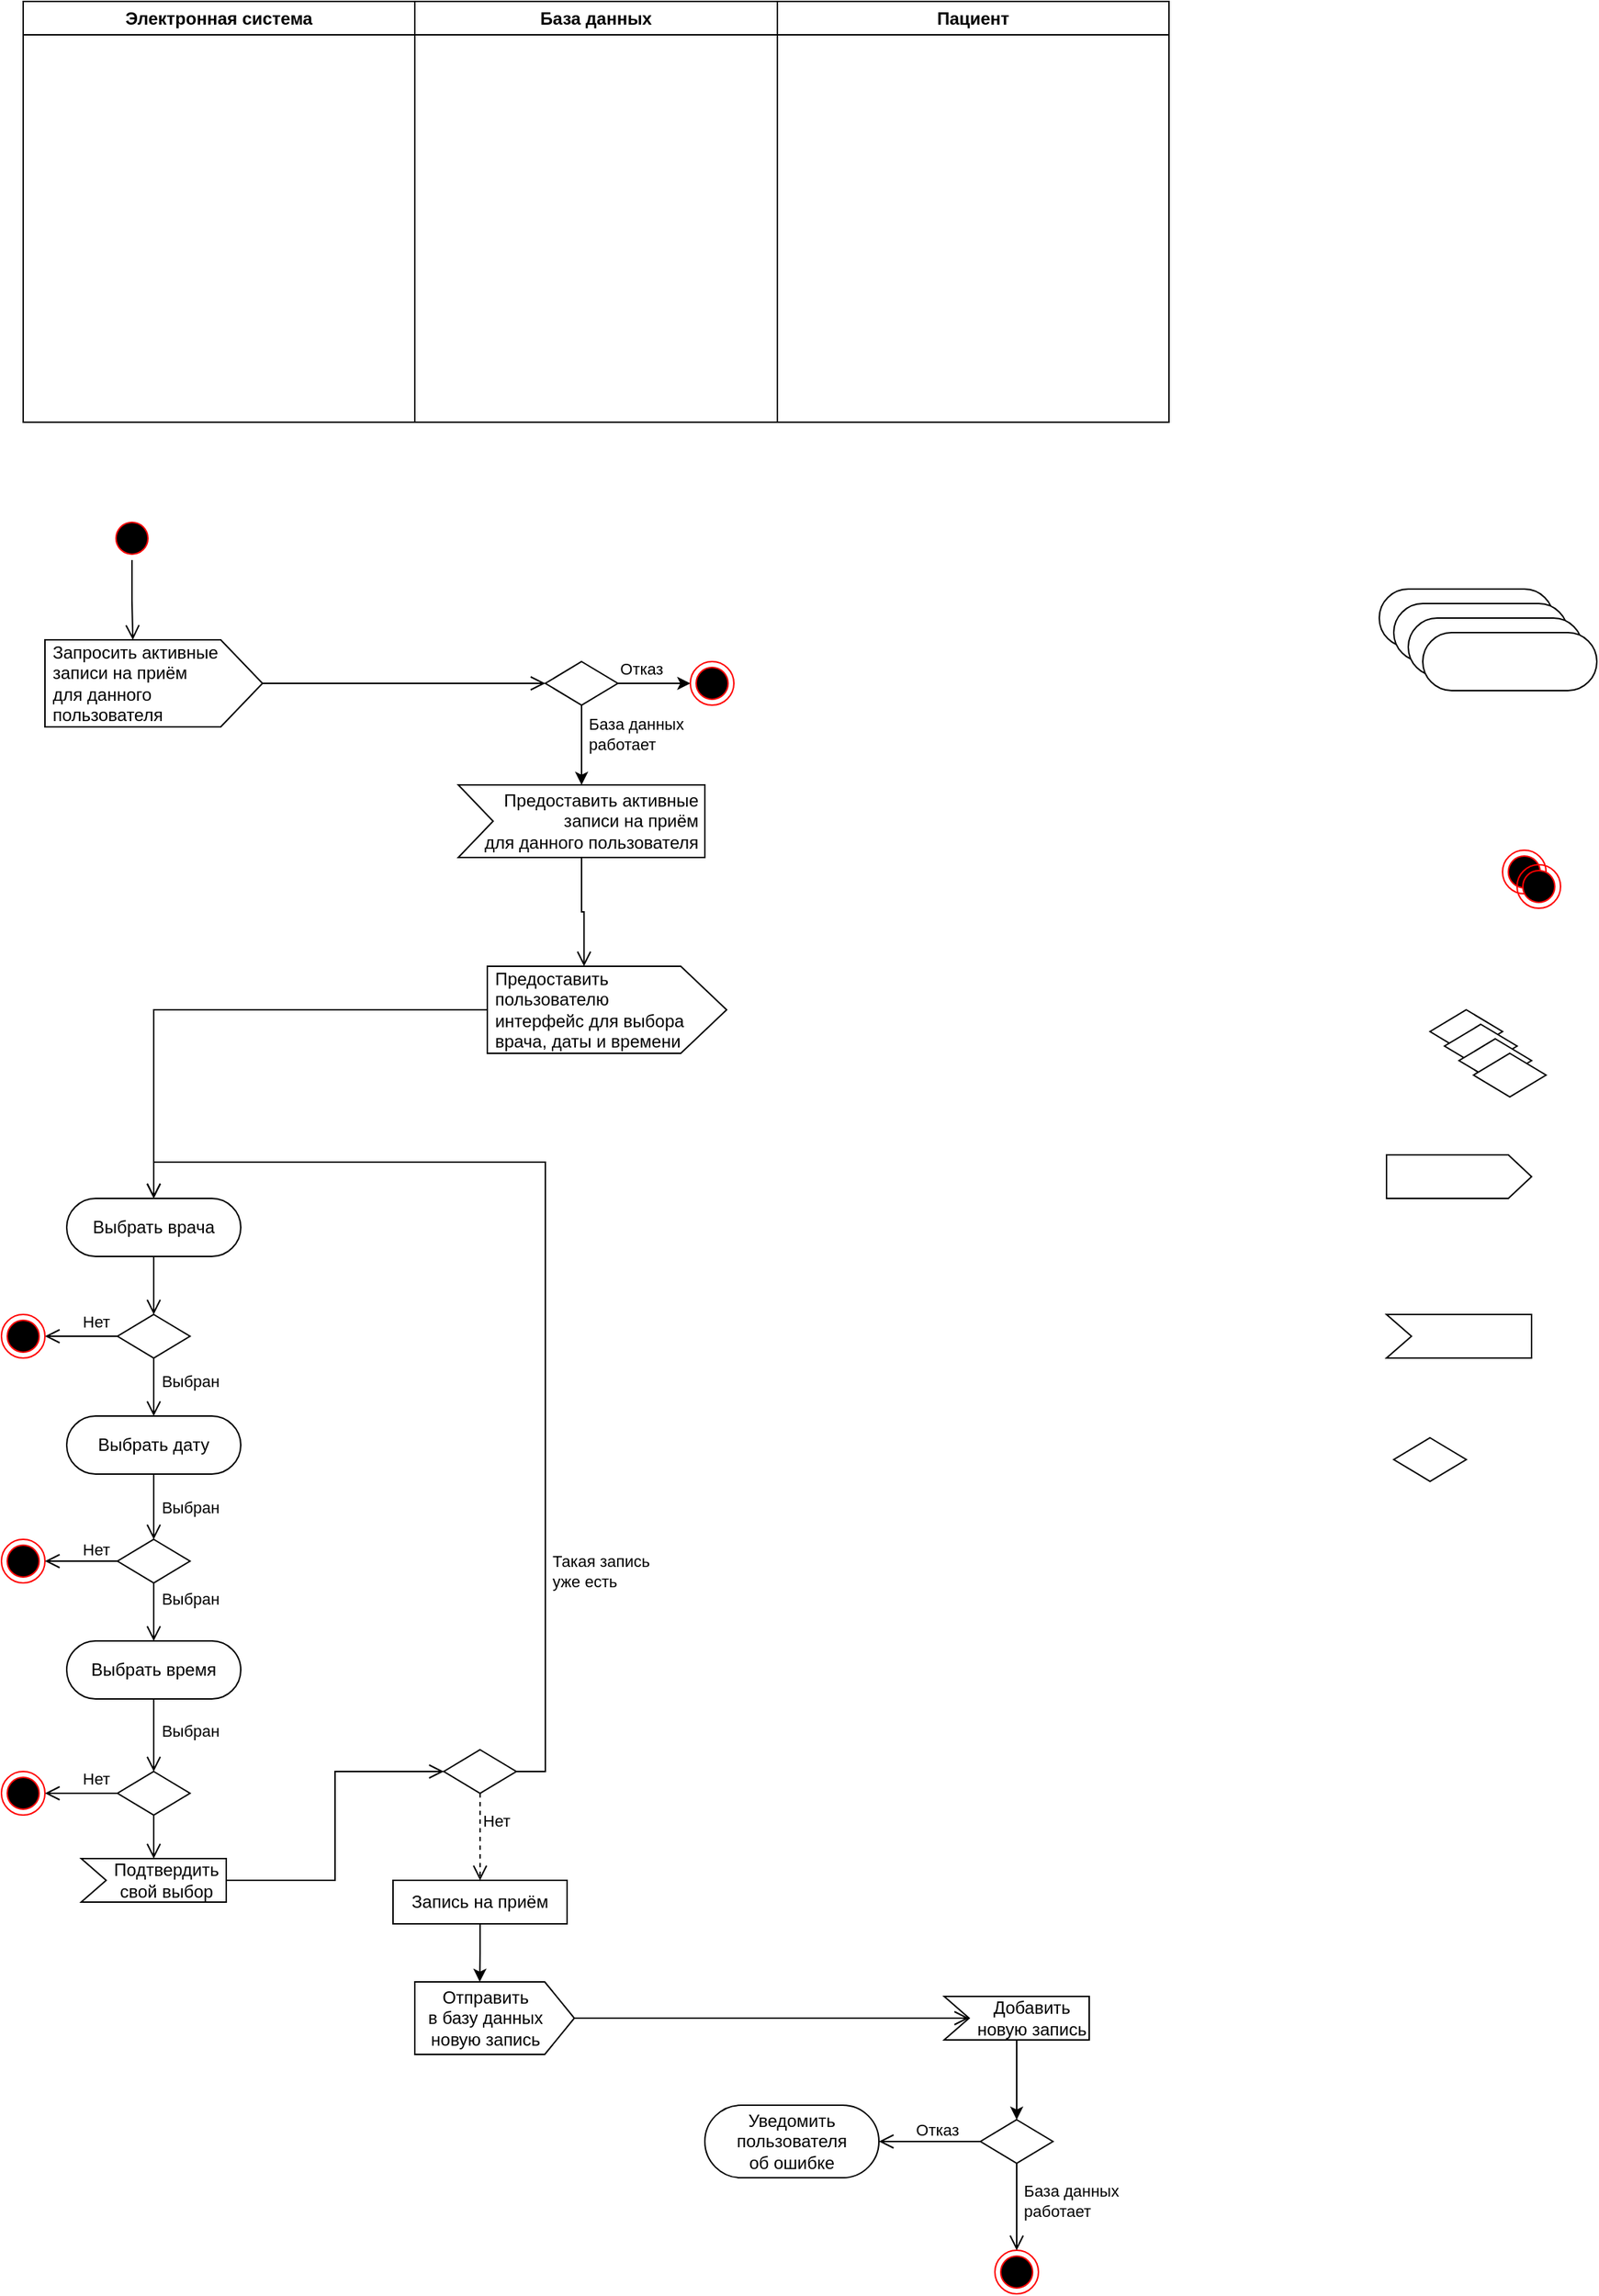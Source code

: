 <mxfile version="26.2.13">
  <diagram name="Страница — 1" id="-tc6Zpcz32htVxLumAgN">
    <mxGraphModel dx="1500" dy="1010" grid="1" gridSize="10" guides="1" tooltips="1" connect="1" arrows="1" fold="1" page="1" pageScale="1" pageWidth="827" pageHeight="1169" math="0" shadow="0">
      <root>
        <mxCell id="0" />
        <mxCell id="1" parent="0" />
        <mxCell id="M7IDQv3rWQjjXNekp93g-1" value="Пациент" style="swimlane;whiteSpace=wrap;html=1;" parent="1" vertex="1">
          <mxGeometry x="540" y="20" width="270" height="290" as="geometry" />
        </mxCell>
        <mxCell id="M7IDQv3rWQjjXNekp93g-2" value="Электронная система" style="swimlane;whiteSpace=wrap;html=1;" parent="1" vertex="1">
          <mxGeometry x="20" y="20" width="270" height="290" as="geometry" />
        </mxCell>
        <mxCell id="M7IDQv3rWQjjXNekp93g-5" value="" style="ellipse;html=1;shape=endState;fillColor=#000000;strokeColor=#ff0000;" parent="1" vertex="1">
          <mxGeometry x="1040" y="605" width="30" height="30" as="geometry" />
        </mxCell>
        <mxCell id="M7IDQv3rWQjjXNekp93g-6" value="" style="ellipse;html=1;shape=startState;fillColor=#000000;strokeColor=#ff0000;" parent="1" vertex="1">
          <mxGeometry x="80" y="375" width="30" height="30" as="geometry" />
        </mxCell>
        <mxCell id="M7IDQv3rWQjjXNekp93g-7" value="" style="edgeStyle=orthogonalEdgeStyle;html=1;verticalAlign=bottom;endArrow=open;endSize=8;strokeColor=#000000;rounded=0;entryX=0;entryY=0;entryDx=60.6;entryDy=0;entryPerimeter=0;" parent="1" source="M7IDQv3rWQjjXNekp93g-6" edge="1" target="M7IDQv3rWQjjXNekp93g-46">
          <mxGeometry relative="1" as="geometry">
            <mxPoint x="145" y="425" as="targetPoint" />
          </mxGeometry>
        </mxCell>
        <mxCell id="M7IDQv3rWQjjXNekp93g-21" style="edgeStyle=orthogonalEdgeStyle;rounded=0;orthogonalLoop=1;jettySize=auto;html=1;exitX=0;exitY=0.5;exitDx=0;exitDy=0;entryX=1;entryY=0.5;entryDx=0;entryDy=0;endArrow=open;endFill=0;endSize=8;" parent="1" source="M7IDQv3rWQjjXNekp93g-8" target="M7IDQv3rWQjjXNekp93g-19" edge="1">
          <mxGeometry relative="1" as="geometry" />
        </mxCell>
        <mxCell id="v269OwnzQNkkRuqbyP1P-40" value="Нет" style="edgeLabel;html=1;align=center;verticalAlign=middle;resizable=0;points=[];" vertex="1" connectable="0" parent="M7IDQv3rWQjjXNekp93g-21">
          <mxGeometry x="-0.187" y="3" relative="1" as="geometry">
            <mxPoint x="5" y="-13" as="offset" />
          </mxGeometry>
        </mxCell>
        <mxCell id="M7IDQv3rWQjjXNekp93g-28" style="edgeStyle=orthogonalEdgeStyle;rounded=0;orthogonalLoop=1;jettySize=auto;html=1;exitX=0.5;exitY=1;exitDx=0;exitDy=0;entryX=0.5;entryY=0;entryDx=0;entryDy=0;endArrow=open;endFill=0;endSize=8;" parent="1" source="M7IDQv3rWQjjXNekp93g-8" target="M7IDQv3rWQjjXNekp93g-14" edge="1">
          <mxGeometry relative="1" as="geometry" />
        </mxCell>
        <mxCell id="v269OwnzQNkkRuqbyP1P-36" value="Выбран" style="edgeLabel;html=1;align=center;verticalAlign=middle;resizable=0;points=[];" vertex="1" connectable="0" parent="M7IDQv3rWQjjXNekp93g-28">
          <mxGeometry x="-0.23" y="-2" relative="1" as="geometry">
            <mxPoint x="27" as="offset" />
          </mxGeometry>
        </mxCell>
        <mxCell id="M7IDQv3rWQjjXNekp93g-8" value="" style="rhombus;whiteSpace=wrap;html=1;" parent="1" vertex="1">
          <mxGeometry x="85" y="925" width="50" height="30" as="geometry" />
        </mxCell>
        <mxCell id="M7IDQv3rWQjjXNekp93g-11" value="База данных" style="swimlane;whiteSpace=wrap;html=1;" parent="1" vertex="1">
          <mxGeometry x="290" y="20" width="250" height="290" as="geometry" />
        </mxCell>
        <mxCell id="M7IDQv3rWQjjXNekp93g-16" style="edgeStyle=orthogonalEdgeStyle;rounded=0;orthogonalLoop=1;jettySize=auto;html=1;exitX=0.5;exitY=1;exitDx=0;exitDy=0;entryX=0.5;entryY=0;entryDx=0;entryDy=0;endArrow=open;endFill=0;endSize=8;" parent="1" source="M7IDQv3rWQjjXNekp93g-12" target="M7IDQv3rWQjjXNekp93g-8" edge="1">
          <mxGeometry relative="1" as="geometry" />
        </mxCell>
        <mxCell id="M7IDQv3rWQjjXNekp93g-12" value="Выбрать врача" style="rounded=1;whiteSpace=wrap;html=1;arcSize=50;" parent="1" vertex="1">
          <mxGeometry x="50" y="845" width="120" height="40" as="geometry" />
        </mxCell>
        <mxCell id="M7IDQv3rWQjjXNekp93g-13" value="" style="rounded=1;whiteSpace=wrap;html=1;arcSize=50;" parent="1" vertex="1">
          <mxGeometry x="955" y="425" width="120" height="40" as="geometry" />
        </mxCell>
        <mxCell id="M7IDQv3rWQjjXNekp93g-37" style="edgeStyle=orthogonalEdgeStyle;rounded=0;orthogonalLoop=1;jettySize=auto;html=1;exitX=0.5;exitY=1;exitDx=0;exitDy=0;entryX=0.5;entryY=0;entryDx=0;entryDy=0;endArrow=open;endFill=0;endSize=8;" parent="1" source="M7IDQv3rWQjjXNekp93g-14" target="M7IDQv3rWQjjXNekp93g-36" edge="1">
          <mxGeometry relative="1" as="geometry" />
        </mxCell>
        <mxCell id="v269OwnzQNkkRuqbyP1P-38" value="Выбран" style="edgeLabel;html=1;align=center;verticalAlign=middle;resizable=0;points=[];" vertex="1" connectable="0" parent="M7IDQv3rWQjjXNekp93g-37">
          <mxGeometry x="0.027" y="-1" relative="1" as="geometry">
            <mxPoint x="26" as="offset" />
          </mxGeometry>
        </mxCell>
        <mxCell id="M7IDQv3rWQjjXNekp93g-14" value="Выбрать дату" style="rounded=1;whiteSpace=wrap;html=1;arcSize=50;" parent="1" vertex="1">
          <mxGeometry x="50" y="995" width="120" height="40" as="geometry" />
        </mxCell>
        <mxCell id="M7IDQv3rWQjjXNekp93g-40" style="edgeStyle=orthogonalEdgeStyle;rounded=0;orthogonalLoop=1;jettySize=auto;html=1;exitX=0.5;exitY=1;exitDx=0;exitDy=0;entryX=0.5;entryY=0;entryDx=0;entryDy=0;endArrow=open;endFill=0;endSize=8;" parent="1" source="M7IDQv3rWQjjXNekp93g-15" target="M7IDQv3rWQjjXNekp93g-35" edge="1">
          <mxGeometry relative="1" as="geometry" />
        </mxCell>
        <mxCell id="v269OwnzQNkkRuqbyP1P-39" value="Выбран" style="edgeLabel;html=1;align=center;verticalAlign=middle;resizable=0;points=[];" vertex="1" connectable="0" parent="M7IDQv3rWQjjXNekp93g-40">
          <mxGeometry x="-0.147" relative="1" as="geometry">
            <mxPoint x="25" as="offset" />
          </mxGeometry>
        </mxCell>
        <mxCell id="M7IDQv3rWQjjXNekp93g-15" value="Выбрать время" style="rounded=1;whiteSpace=wrap;html=1;arcSize=50;" parent="1" vertex="1">
          <mxGeometry x="50" y="1150" width="120" height="40" as="geometry" />
        </mxCell>
        <mxCell id="M7IDQv3rWQjjXNekp93g-17" value="Запись на приём" style="rounded=0;whiteSpace=wrap;html=1;" parent="1" vertex="1">
          <mxGeometry x="275" y="1315" width="120" height="30" as="geometry" />
        </mxCell>
        <mxCell id="M7IDQv3rWQjjXNekp93g-19" value="" style="ellipse;html=1;shape=endState;fillColor=#000000;strokeColor=#ff0000;" parent="1" vertex="1">
          <mxGeometry x="5" y="925" width="30" height="30" as="geometry" />
        </mxCell>
        <mxCell id="M7IDQv3rWQjjXNekp93g-22" value="" style="rounded=1;whiteSpace=wrap;html=1;arcSize=50;" parent="1" vertex="1">
          <mxGeometry x="965" y="435" width="120" height="40" as="geometry" />
        </mxCell>
        <mxCell id="M7IDQv3rWQjjXNekp93g-23" value="Уведомить пользователя&lt;div&gt;об ошибке&lt;/div&gt;" style="rounded=1;whiteSpace=wrap;html=1;arcSize=50;" parent="1" vertex="1">
          <mxGeometry x="490" y="1470" width="120" height="50" as="geometry" />
        </mxCell>
        <mxCell id="M7IDQv3rWQjjXNekp93g-25" value="" style="ellipse;html=1;shape=endState;fillColor=#000000;strokeColor=#ff0000;" parent="1" vertex="1">
          <mxGeometry x="1050" y="615" width="30" height="30" as="geometry" />
        </mxCell>
        <mxCell id="M7IDQv3rWQjjXNekp93g-26" value="" style="ellipse;html=1;shape=endState;fillColor=#000000;strokeColor=#ff0000;" parent="1" vertex="1">
          <mxGeometry x="5" y="1240" width="30" height="30" as="geometry" />
        </mxCell>
        <mxCell id="M7IDQv3rWQjjXNekp93g-27" value="" style="ellipse;html=1;shape=endState;fillColor=#000000;strokeColor=#ff0000;" parent="1" vertex="1">
          <mxGeometry x="5" y="1080" width="30" height="30" as="geometry" />
        </mxCell>
        <mxCell id="M7IDQv3rWQjjXNekp93g-31" value="" style="rhombus;whiteSpace=wrap;html=1;" parent="1" vertex="1">
          <mxGeometry x="990" y="715" width="50" height="30" as="geometry" />
        </mxCell>
        <mxCell id="M7IDQv3rWQjjXNekp93g-32" value="" style="rhombus;whiteSpace=wrap;html=1;" parent="1" vertex="1">
          <mxGeometry x="965" y="1010" width="50" height="30" as="geometry" />
        </mxCell>
        <mxCell id="v269OwnzQNkkRuqbyP1P-22" style="edgeStyle=orthogonalEdgeStyle;rounded=0;orthogonalLoop=1;jettySize=auto;html=1;exitX=1;exitY=0.5;exitDx=0;exitDy=0;entryX=0.5;entryY=0;entryDx=0;entryDy=0;endArrow=open;endFill=0;endSize=8;" edge="1" parent="1" source="M7IDQv3rWQjjXNekp93g-33" target="M7IDQv3rWQjjXNekp93g-12">
          <mxGeometry relative="1" as="geometry">
            <Array as="points">
              <mxPoint x="380" y="1240" />
              <mxPoint x="380" y="820" />
              <mxPoint x="110" y="820" />
            </Array>
          </mxGeometry>
        </mxCell>
        <mxCell id="v269OwnzQNkkRuqbyP1P-25" value="&amp;nbsp;Такая запись&lt;div&gt;&amp;nbsp;уже есть&lt;/div&gt;" style="edgeLabel;html=1;align=left;verticalAlign=middle;resizable=0;points=[];" vertex="1" connectable="0" parent="v269OwnzQNkkRuqbyP1P-22">
          <mxGeometry x="-0.777" relative="1" as="geometry">
            <mxPoint y="-76" as="offset" />
          </mxGeometry>
        </mxCell>
        <mxCell id="M7IDQv3rWQjjXNekp93g-33" value="" style="rhombus;whiteSpace=wrap;html=1;" parent="1" vertex="1">
          <mxGeometry x="310" y="1225" width="50" height="30" as="geometry" />
        </mxCell>
        <mxCell id="v269OwnzQNkkRuqbyP1P-16" style="edgeStyle=orthogonalEdgeStyle;rounded=0;orthogonalLoop=1;jettySize=auto;html=1;exitX=1;exitY=0.5;exitDx=0;exitDy=0;entryX=0;entryY=0.5;entryDx=0;entryDy=0;" edge="1" parent="1" source="M7IDQv3rWQjjXNekp93g-34" target="M7IDQv3rWQjjXNekp93g-56">
          <mxGeometry relative="1" as="geometry" />
        </mxCell>
        <mxCell id="v269OwnzQNkkRuqbyP1P-19" value="Отказ" style="edgeLabel;html=1;align=center;verticalAlign=middle;resizable=0;points=[];" vertex="1" connectable="0" parent="v269OwnzQNkkRuqbyP1P-16">
          <mxGeometry x="-0.368" y="3" relative="1" as="geometry">
            <mxPoint y="-7" as="offset" />
          </mxGeometry>
        </mxCell>
        <mxCell id="M7IDQv3rWQjjXNekp93g-34" value="" style="rhombus;whiteSpace=wrap;html=1;" parent="1" vertex="1">
          <mxGeometry x="380" y="475" width="50" height="30" as="geometry" />
        </mxCell>
        <mxCell id="M7IDQv3rWQjjXNekp93g-41" style="edgeStyle=orthogonalEdgeStyle;rounded=0;orthogonalLoop=1;jettySize=auto;html=1;exitX=0;exitY=0.5;exitDx=0;exitDy=0;entryX=1;entryY=0.5;entryDx=0;entryDy=0;endArrow=open;endFill=0;endSize=8;" parent="1" source="M7IDQv3rWQjjXNekp93g-35" target="M7IDQv3rWQjjXNekp93g-26" edge="1">
          <mxGeometry relative="1" as="geometry" />
        </mxCell>
        <mxCell id="v269OwnzQNkkRuqbyP1P-43" value="Нет" style="edgeLabel;html=1;align=center;verticalAlign=middle;resizable=0;points=[];" vertex="1" connectable="0" parent="M7IDQv3rWQjjXNekp93g-41">
          <mxGeometry x="-0.192" y="-1" relative="1" as="geometry">
            <mxPoint x="5" y="-9" as="offset" />
          </mxGeometry>
        </mxCell>
        <mxCell id="M7IDQv3rWQjjXNekp93g-43" style="edgeStyle=orthogonalEdgeStyle;rounded=0;orthogonalLoop=1;jettySize=auto;html=1;exitX=0.5;exitY=1;exitDx=0;exitDy=0;entryX=0;entryY=0;entryDx=50;entryDy=0;entryPerimeter=0;endArrow=open;endFill=0;endSize=8;" parent="1" source="M7IDQv3rWQjjXNekp93g-35" target="M7IDQv3rWQjjXNekp93g-54" edge="1">
          <mxGeometry relative="1" as="geometry">
            <mxPoint x="110" y="1300" as="targetPoint" />
          </mxGeometry>
        </mxCell>
        <mxCell id="M7IDQv3rWQjjXNekp93g-35" value="" style="rhombus;whiteSpace=wrap;html=1;" parent="1" vertex="1">
          <mxGeometry x="85" y="1240" width="50" height="30" as="geometry" />
        </mxCell>
        <mxCell id="M7IDQv3rWQjjXNekp93g-38" style="edgeStyle=orthogonalEdgeStyle;rounded=0;orthogonalLoop=1;jettySize=auto;html=1;exitX=0;exitY=0.5;exitDx=0;exitDy=0;entryX=1;entryY=0.5;entryDx=0;entryDy=0;endArrow=open;endFill=0;endSize=8;" parent="1" source="M7IDQv3rWQjjXNekp93g-36" target="M7IDQv3rWQjjXNekp93g-27" edge="1">
          <mxGeometry relative="1" as="geometry" />
        </mxCell>
        <mxCell id="v269OwnzQNkkRuqbyP1P-42" value="Нет" style="edgeLabel;html=1;align=center;verticalAlign=middle;resizable=0;points=[];" vertex="1" connectable="0" parent="M7IDQv3rWQjjXNekp93g-38">
          <mxGeometry x="-0.032" y="2" relative="1" as="geometry">
            <mxPoint x="9" y="-10" as="offset" />
          </mxGeometry>
        </mxCell>
        <mxCell id="M7IDQv3rWQjjXNekp93g-39" style="edgeStyle=orthogonalEdgeStyle;rounded=0;orthogonalLoop=1;jettySize=auto;html=1;exitX=0.5;exitY=1;exitDx=0;exitDy=0;entryX=0.5;entryY=0;entryDx=0;entryDy=0;endArrow=open;endFill=0;endSize=8;" parent="1" source="M7IDQv3rWQjjXNekp93g-36" target="M7IDQv3rWQjjXNekp93g-15" edge="1">
          <mxGeometry relative="1" as="geometry" />
        </mxCell>
        <mxCell id="v269OwnzQNkkRuqbyP1P-44" value="Выбран" style="edgeLabel;html=1;align=center;verticalAlign=middle;resizable=0;points=[];" vertex="1" connectable="0" parent="M7IDQv3rWQjjXNekp93g-39">
          <mxGeometry x="-0.46" y="3" relative="1" as="geometry">
            <mxPoint x="22" as="offset" />
          </mxGeometry>
        </mxCell>
        <mxCell id="M7IDQv3rWQjjXNekp93g-36" value="" style="rhombus;whiteSpace=wrap;html=1;" parent="1" vertex="1">
          <mxGeometry x="85" y="1080" width="50" height="30" as="geometry" />
        </mxCell>
        <mxCell id="M7IDQv3rWQjjXNekp93g-44" value="" style="html=1;shadow=0;dashed=0;align=center;verticalAlign=middle;shape=mxgraph.arrows2.arrow;dy=0;dx=16;notch=0;" parent="1" vertex="1">
          <mxGeometry x="960" y="815" width="100" height="30" as="geometry" />
        </mxCell>
        <mxCell id="M7IDQv3rWQjjXNekp93g-45" value="" style="html=1;shadow=0;dashed=0;align=center;verticalAlign=middle;shape=mxgraph.arrows2.arrow;dy=0;dx=0;notch=17.2;" parent="1" vertex="1">
          <mxGeometry x="960" y="925" width="100" height="30" as="geometry" />
        </mxCell>
        <mxCell id="M7IDQv3rWQjjXNekp93g-46" value="&amp;nbsp;Запросить активные&lt;div&gt;&amp;nbsp;записи на приём&lt;/div&gt;&lt;div&gt;&amp;nbsp;для данного&lt;/div&gt;&lt;div&gt;&lt;span style=&quot;background-color: transparent; color: light-dark(rgb(0, 0, 0), rgb(255, 255, 255));&quot;&gt;&amp;nbsp;пользователя&lt;/span&gt;&lt;/div&gt;" style="html=1;shadow=0;dashed=0;align=left;verticalAlign=middle;shape=mxgraph.arrows2.arrow;dy=0;dx=28.8;notch=0;" parent="1" vertex="1">
          <mxGeometry x="35" y="460" width="150" height="60" as="geometry" />
        </mxCell>
        <mxCell id="M7IDQv3rWQjjXNekp93g-47" value="Отправить&amp;nbsp; &amp;nbsp;&amp;nbsp;&lt;div&gt;в базу данных&amp;nbsp; &amp;nbsp;&amp;nbsp;&lt;/div&gt;&lt;div&gt;новую запись&amp;nbsp; &amp;nbsp;&amp;nbsp;&lt;/div&gt;" style="html=1;shadow=0;dashed=0;align=center;verticalAlign=middle;shape=mxgraph.arrows2.arrow;dy=0;dx=20.4;notch=0;" parent="1" vertex="1">
          <mxGeometry x="290" y="1385" width="110" height="50" as="geometry" />
        </mxCell>
        <mxCell id="oUJBNLu7hT6LgpA-EZTo-1" value="" style="edgeStyle=orthogonalEdgeStyle;rounded=0;orthogonalLoop=1;jettySize=auto;html=1;endSize=8;endArrow=open;endFill=0;" parent="1" source="M7IDQv3rWQjjXNekp93g-48" target="M7IDQv3rWQjjXNekp93g-12" edge="1">
          <mxGeometry relative="1" as="geometry" />
        </mxCell>
        <mxCell id="M7IDQv3rWQjjXNekp93g-48" value="&lt;div&gt;&lt;span style=&quot;background-color: transparent; color: light-dark(rgb(0, 0, 0), rgb(255, 255, 255));&quot;&gt;&amp;nbsp;Предоставить&lt;/span&gt;&lt;/div&gt;&lt;div style=&quot;padding-top: 0px; padding-left: 0px;&quot;&gt;&lt;span style=&quot;background-color: transparent; color: light-dark(rgb(0, 0, 0), rgb(255, 255, 255));&quot;&gt;&amp;nbsp;пользователю&lt;/span&gt;&lt;/div&gt;&lt;div&gt;&lt;span style=&quot;background-color: transparent; color: light-dark(rgb(0, 0, 0), rgb(255, 255, 255));&quot;&gt;&amp;nbsp;интерфейс для выбора&lt;/span&gt;&lt;/div&gt;&lt;div&gt;&lt;span style=&quot;background-color: transparent; color: light-dark(rgb(0, 0, 0), rgb(255, 255, 255));&quot;&gt;&amp;nbsp;врача, даты и времени&lt;/span&gt;&lt;br&gt;&lt;/div&gt;" style="html=1;shadow=0;dashed=0;align=left;verticalAlign=middle;shape=mxgraph.arrows2.arrow;dy=0;dx=31.6;notch=0;" parent="1" vertex="1">
          <mxGeometry x="340" y="685" width="165" height="60" as="geometry" />
        </mxCell>
        <mxCell id="M7IDQv3rWQjjXNekp93g-52" value="&amp;nbsp; &amp;nbsp; &amp;nbsp; &amp;nbsp; Предоставить активные&amp;nbsp;&lt;div&gt;&amp;nbsp; &amp;nbsp; &amp;nbsp;записи на приём&amp;nbsp;&lt;/div&gt;&lt;div&gt;&amp;nbsp; &amp;nbsp; &amp;nbsp; для данного&amp;nbsp;&lt;span style=&quot;background-color: transparent; color: light-dark(rgb(0, 0, 0), rgb(255, 255, 255));&quot;&gt;пользователя&amp;nbsp;&lt;/span&gt;&lt;/div&gt;" style="html=1;shadow=0;dashed=0;align=right;verticalAlign=middle;shape=mxgraph.arrows2.arrow;dy=0;dx=0;notch=24;" parent="1" vertex="1">
          <mxGeometry x="320" y="560" width="170" height="50" as="geometry" />
        </mxCell>
        <mxCell id="v269OwnzQNkkRuqbyP1P-35" style="edgeStyle=orthogonalEdgeStyle;rounded=0;orthogonalLoop=1;jettySize=auto;html=1;exitX=0;exitY=0;exitDx=50;exitDy=30;exitPerimeter=0;entryX=0.5;entryY=0;entryDx=0;entryDy=0;" edge="1" parent="1" source="M7IDQv3rWQjjXNekp93g-53" target="v269OwnzQNkkRuqbyP1P-28">
          <mxGeometry relative="1" as="geometry" />
        </mxCell>
        <mxCell id="M7IDQv3rWQjjXNekp93g-53" value="&amp;nbsp; &amp;nbsp; &amp;nbsp; Добавить&lt;div&gt;&amp;nbsp; &amp;nbsp; &amp;nbsp; новую запись&lt;/div&gt;" style="html=1;shadow=0;dashed=0;align=center;verticalAlign=middle;shape=mxgraph.arrows2.arrow;dy=0;dx=0;notch=17.2;" parent="1" vertex="1">
          <mxGeometry x="655" y="1395" width="100" height="30" as="geometry" />
        </mxCell>
        <mxCell id="v269OwnzQNkkRuqbyP1P-3" style="edgeStyle=orthogonalEdgeStyle;rounded=0;orthogonalLoop=1;jettySize=auto;html=1;exitX=0.5;exitY=1;exitDx=0;exitDy=0;entryX=0.5;entryY=0;entryDx=0;entryDy=0;dashed=1;endArrow=open;endFill=0;endSize=8;" edge="1" parent="1" source="M7IDQv3rWQjjXNekp93g-33" target="M7IDQv3rWQjjXNekp93g-17">
          <mxGeometry relative="1" as="geometry" />
        </mxCell>
        <mxCell id="v269OwnzQNkkRuqbyP1P-24" value="Нет" style="edgeLabel;html=1;align=center;verticalAlign=middle;resizable=0;points=[];" vertex="1" connectable="0" parent="v269OwnzQNkkRuqbyP1P-3">
          <mxGeometry x="-0.367" relative="1" as="geometry">
            <mxPoint x="11" as="offset" />
          </mxGeometry>
        </mxCell>
        <mxCell id="v269OwnzQNkkRuqbyP1P-21" style="edgeStyle=orthogonalEdgeStyle;rounded=0;orthogonalLoop=1;jettySize=auto;html=1;entryX=0;entryY=0.5;entryDx=0;entryDy=0;endArrow=open;endFill=0;endSize=8;" edge="1" parent="1" source="M7IDQv3rWQjjXNekp93g-54" target="M7IDQv3rWQjjXNekp93g-33">
          <mxGeometry relative="1" as="geometry" />
        </mxCell>
        <mxCell id="M7IDQv3rWQjjXNekp93g-54" value="&amp;nbsp; &amp;nbsp; &amp;nbsp;Подтвердить&lt;div&gt;&amp;nbsp; &amp;nbsp; &amp;nbsp;свой выбор&lt;/div&gt;" style="html=1;shadow=0;dashed=0;align=center;verticalAlign=middle;shape=mxgraph.arrows2.arrow;dy=0;dx=0;notch=17.2;" parent="1" vertex="1">
          <mxGeometry x="60" y="1300" width="100" height="30" as="geometry" />
        </mxCell>
        <mxCell id="M7IDQv3rWQjjXNekp93g-55" value="" style="ellipse;html=1;shape=endState;fillColor=#000000;strokeColor=#ff0000;" parent="1" vertex="1">
          <mxGeometry x="690" y="1570" width="30" height="30" as="geometry" />
        </mxCell>
        <mxCell id="M7IDQv3rWQjjXNekp93g-56" value="" style="ellipse;html=1;shape=endState;fillColor=#000000;strokeColor=#ff0000;" parent="1" vertex="1">
          <mxGeometry x="480" y="475" width="30" height="30" as="geometry" />
        </mxCell>
        <mxCell id="M7IDQv3rWQjjXNekp93g-57" value="" style="rounded=1;whiteSpace=wrap;html=1;arcSize=50;" parent="1" vertex="1">
          <mxGeometry x="975" y="445" width="120" height="40" as="geometry" />
        </mxCell>
        <mxCell id="M7IDQv3rWQjjXNekp93g-58" value="" style="rounded=1;whiteSpace=wrap;html=1;arcSize=50;" parent="1" vertex="1">
          <mxGeometry x="985" y="455" width="120" height="40" as="geometry" />
        </mxCell>
        <mxCell id="v269OwnzQNkkRuqbyP1P-8" style="edgeStyle=orthogonalEdgeStyle;rounded=0;orthogonalLoop=1;jettySize=auto;html=1;exitX=0.5;exitY=1;exitDx=0;exitDy=0;entryX=0;entryY=0;entryDx=44.8;entryDy=0;entryPerimeter=0;" edge="1" parent="1" source="M7IDQv3rWQjjXNekp93g-17" target="M7IDQv3rWQjjXNekp93g-47">
          <mxGeometry relative="1" as="geometry" />
        </mxCell>
        <mxCell id="v269OwnzQNkkRuqbyP1P-12" style="edgeStyle=orthogonalEdgeStyle;rounded=0;orthogonalLoop=1;jettySize=auto;html=1;exitX=1;exitY=0.5;exitDx=0;exitDy=0;exitPerimeter=0;entryX=0;entryY=0.5;entryDx=17.2;entryDy=0;entryPerimeter=0;endArrow=open;endFill=0;endSize=8;" edge="1" parent="1" source="M7IDQv3rWQjjXNekp93g-47" target="M7IDQv3rWQjjXNekp93g-53">
          <mxGeometry relative="1" as="geometry" />
        </mxCell>
        <mxCell id="v269OwnzQNkkRuqbyP1P-13" style="edgeStyle=orthogonalEdgeStyle;rounded=0;orthogonalLoop=1;jettySize=auto;html=1;exitX=1;exitY=0.5;exitDx=0;exitDy=0;exitPerimeter=0;endArrow=open;endFill=0;endSize=8;entryX=0;entryY=0.5;entryDx=0;entryDy=0;" edge="1" parent="1" source="M7IDQv3rWQjjXNekp93g-46" target="M7IDQv3rWQjjXNekp93g-34">
          <mxGeometry relative="1" as="geometry">
            <mxPoint x="550" y="450" as="targetPoint" />
          </mxGeometry>
        </mxCell>
        <mxCell id="v269OwnzQNkkRuqbyP1P-14" style="edgeStyle=orthogonalEdgeStyle;rounded=0;orthogonalLoop=1;jettySize=auto;html=1;exitX=0;exitY=0;exitDx=85;exitDy=50;exitPerimeter=0;entryX=0;entryY=0;entryDx=66.7;entryDy=0;entryPerimeter=0;endArrow=open;endFill=0;endSize=8;" edge="1" parent="1" source="M7IDQv3rWQjjXNekp93g-52" target="M7IDQv3rWQjjXNekp93g-48">
          <mxGeometry relative="1" as="geometry" />
        </mxCell>
        <mxCell id="v269OwnzQNkkRuqbyP1P-17" style="edgeStyle=orthogonalEdgeStyle;rounded=0;orthogonalLoop=1;jettySize=auto;html=1;exitX=0.5;exitY=1;exitDx=0;exitDy=0;entryX=0;entryY=0;entryDx=85;entryDy=0;entryPerimeter=0;" edge="1" parent="1" source="M7IDQv3rWQjjXNekp93g-34" target="M7IDQv3rWQjjXNekp93g-52">
          <mxGeometry relative="1" as="geometry" />
        </mxCell>
        <mxCell id="v269OwnzQNkkRuqbyP1P-18" value="&amp;nbsp;База данных&lt;div&gt;&amp;nbsp;работает&lt;/div&gt;" style="edgeLabel;html=1;align=left;verticalAlign=middle;resizable=0;points=[];" vertex="1" connectable="0" parent="v269OwnzQNkkRuqbyP1P-17">
          <mxGeometry x="-0.448" y="-3" relative="1" as="geometry">
            <mxPoint x="3" y="5" as="offset" />
          </mxGeometry>
        </mxCell>
        <mxCell id="v269OwnzQNkkRuqbyP1P-26" style="edgeStyle=orthogonalEdgeStyle;rounded=0;orthogonalLoop=1;jettySize=auto;html=1;exitX=0;exitY=0.5;exitDx=0;exitDy=0;entryX=1;entryY=0.5;entryDx=0;entryDy=0;endArrow=open;endFill=0;endSize=8;" edge="1" source="v269OwnzQNkkRuqbyP1P-28" target="M7IDQv3rWQjjXNekp93g-23" parent="1">
          <mxGeometry relative="1" as="geometry">
            <mxPoint x="780" y="1495" as="targetPoint" />
          </mxGeometry>
        </mxCell>
        <mxCell id="v269OwnzQNkkRuqbyP1P-27" value="Отказ" style="edgeLabel;html=1;align=center;verticalAlign=middle;resizable=0;points=[];" vertex="1" connectable="0" parent="v269OwnzQNkkRuqbyP1P-26">
          <mxGeometry x="-0.368" y="3" relative="1" as="geometry">
            <mxPoint x="-8" y="-11" as="offset" />
          </mxGeometry>
        </mxCell>
        <mxCell id="v269OwnzQNkkRuqbyP1P-28" value="" style="rhombus;whiteSpace=wrap;html=1;" vertex="1" parent="1">
          <mxGeometry x="680" y="1480" width="50" height="30" as="geometry" />
        </mxCell>
        <mxCell id="v269OwnzQNkkRuqbyP1P-30" style="edgeStyle=orthogonalEdgeStyle;rounded=0;orthogonalLoop=1;jettySize=auto;html=1;exitX=0.5;exitY=1;exitDx=0;exitDy=0;entryX=0.5;entryY=0;entryDx=0;entryDy=0;endSize=8;endArrow=open;endFill=0;" edge="1" source="v269OwnzQNkkRuqbyP1P-28" parent="1" target="M7IDQv3rWQjjXNekp93g-55">
          <mxGeometry relative="1" as="geometry">
            <mxPoint x="705" y="1565" as="targetPoint" />
          </mxGeometry>
        </mxCell>
        <mxCell id="v269OwnzQNkkRuqbyP1P-31" value="&amp;nbsp;База данных&lt;div&gt;&amp;nbsp;работает&lt;/div&gt;" style="edgeLabel;html=1;align=left;verticalAlign=middle;resizable=0;points=[];" vertex="1" connectable="0" parent="v269OwnzQNkkRuqbyP1P-30">
          <mxGeometry x="-0.448" y="-3" relative="1" as="geometry">
            <mxPoint x="3" y="9" as="offset" />
          </mxGeometry>
        </mxCell>
        <mxCell id="v269OwnzQNkkRuqbyP1P-32" value="" style="rhombus;whiteSpace=wrap;html=1;" vertex="1" parent="1">
          <mxGeometry x="1000" y="725" width="50" height="30" as="geometry" />
        </mxCell>
        <mxCell id="v269OwnzQNkkRuqbyP1P-33" value="" style="rhombus;whiteSpace=wrap;html=1;" vertex="1" parent="1">
          <mxGeometry x="1010" y="735" width="50" height="30" as="geometry" />
        </mxCell>
        <mxCell id="v269OwnzQNkkRuqbyP1P-34" value="" style="rhombus;whiteSpace=wrap;html=1;" vertex="1" parent="1">
          <mxGeometry x="1020" y="745" width="50" height="30" as="geometry" />
        </mxCell>
      </root>
    </mxGraphModel>
  </diagram>
</mxfile>
